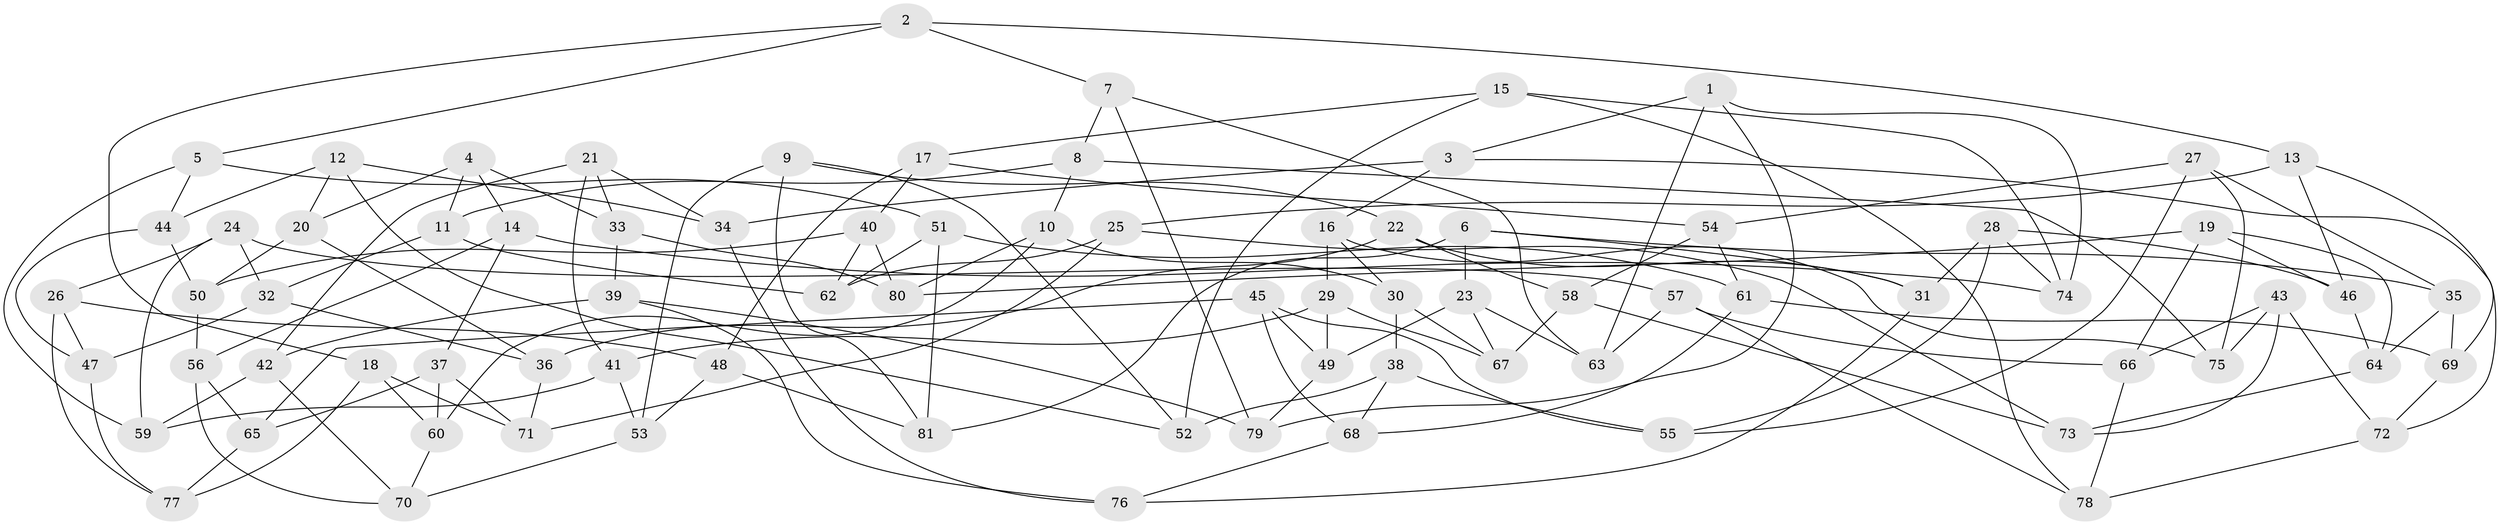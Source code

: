 // coarse degree distribution, {4: 0.2765957446808511, 6: 0.5957446808510638, 5: 0.1276595744680851}
// Generated by graph-tools (version 1.1) at 2025/24/03/03/25 07:24:22]
// undirected, 81 vertices, 162 edges
graph export_dot {
graph [start="1"]
  node [color=gray90,style=filled];
  1;
  2;
  3;
  4;
  5;
  6;
  7;
  8;
  9;
  10;
  11;
  12;
  13;
  14;
  15;
  16;
  17;
  18;
  19;
  20;
  21;
  22;
  23;
  24;
  25;
  26;
  27;
  28;
  29;
  30;
  31;
  32;
  33;
  34;
  35;
  36;
  37;
  38;
  39;
  40;
  41;
  42;
  43;
  44;
  45;
  46;
  47;
  48;
  49;
  50;
  51;
  52;
  53;
  54;
  55;
  56;
  57;
  58;
  59;
  60;
  61;
  62;
  63;
  64;
  65;
  66;
  67;
  68;
  69;
  70;
  71;
  72;
  73;
  74;
  75;
  76;
  77;
  78;
  79;
  80;
  81;
  1 -- 79;
  1 -- 74;
  1 -- 63;
  1 -- 3;
  2 -- 7;
  2 -- 18;
  2 -- 13;
  2 -- 5;
  3 -- 72;
  3 -- 16;
  3 -- 34;
  4 -- 33;
  4 -- 20;
  4 -- 11;
  4 -- 14;
  5 -- 59;
  5 -- 51;
  5 -- 44;
  6 -- 35;
  6 -- 81;
  6 -- 23;
  6 -- 31;
  7 -- 8;
  7 -- 79;
  7 -- 63;
  8 -- 75;
  8 -- 10;
  8 -- 11;
  9 -- 53;
  9 -- 22;
  9 -- 81;
  9 -- 52;
  10 -- 30;
  10 -- 60;
  10 -- 80;
  11 -- 32;
  11 -- 62;
  12 -- 34;
  12 -- 44;
  12 -- 20;
  12 -- 52;
  13 -- 46;
  13 -- 25;
  13 -- 69;
  14 -- 74;
  14 -- 56;
  14 -- 37;
  15 -- 74;
  15 -- 17;
  15 -- 52;
  15 -- 78;
  16 -- 29;
  16 -- 75;
  16 -- 30;
  17 -- 48;
  17 -- 40;
  17 -- 54;
  18 -- 77;
  18 -- 71;
  18 -- 60;
  19 -- 64;
  19 -- 80;
  19 -- 66;
  19 -- 46;
  20 -- 36;
  20 -- 50;
  21 -- 34;
  21 -- 33;
  21 -- 42;
  21 -- 41;
  22 -- 36;
  22 -- 31;
  22 -- 58;
  23 -- 63;
  23 -- 49;
  23 -- 67;
  24 -- 59;
  24 -- 32;
  24 -- 57;
  24 -- 26;
  25 -- 71;
  25 -- 62;
  25 -- 73;
  26 -- 47;
  26 -- 77;
  26 -- 48;
  27 -- 35;
  27 -- 75;
  27 -- 55;
  27 -- 54;
  28 -- 31;
  28 -- 55;
  28 -- 74;
  28 -- 46;
  29 -- 67;
  29 -- 49;
  29 -- 41;
  30 -- 38;
  30 -- 67;
  31 -- 76;
  32 -- 36;
  32 -- 47;
  33 -- 80;
  33 -- 39;
  34 -- 76;
  35 -- 64;
  35 -- 69;
  36 -- 71;
  37 -- 60;
  37 -- 71;
  37 -- 65;
  38 -- 68;
  38 -- 52;
  38 -- 55;
  39 -- 79;
  39 -- 42;
  39 -- 76;
  40 -- 80;
  40 -- 62;
  40 -- 50;
  41 -- 53;
  41 -- 59;
  42 -- 59;
  42 -- 70;
  43 -- 66;
  43 -- 72;
  43 -- 75;
  43 -- 73;
  44 -- 50;
  44 -- 47;
  45 -- 49;
  45 -- 65;
  45 -- 68;
  45 -- 55;
  46 -- 64;
  47 -- 77;
  48 -- 81;
  48 -- 53;
  49 -- 79;
  50 -- 56;
  51 -- 81;
  51 -- 62;
  51 -- 61;
  53 -- 70;
  54 -- 61;
  54 -- 58;
  56 -- 70;
  56 -- 65;
  57 -- 66;
  57 -- 63;
  57 -- 78;
  58 -- 73;
  58 -- 67;
  60 -- 70;
  61 -- 68;
  61 -- 69;
  64 -- 73;
  65 -- 77;
  66 -- 78;
  68 -- 76;
  69 -- 72;
  72 -- 78;
}
